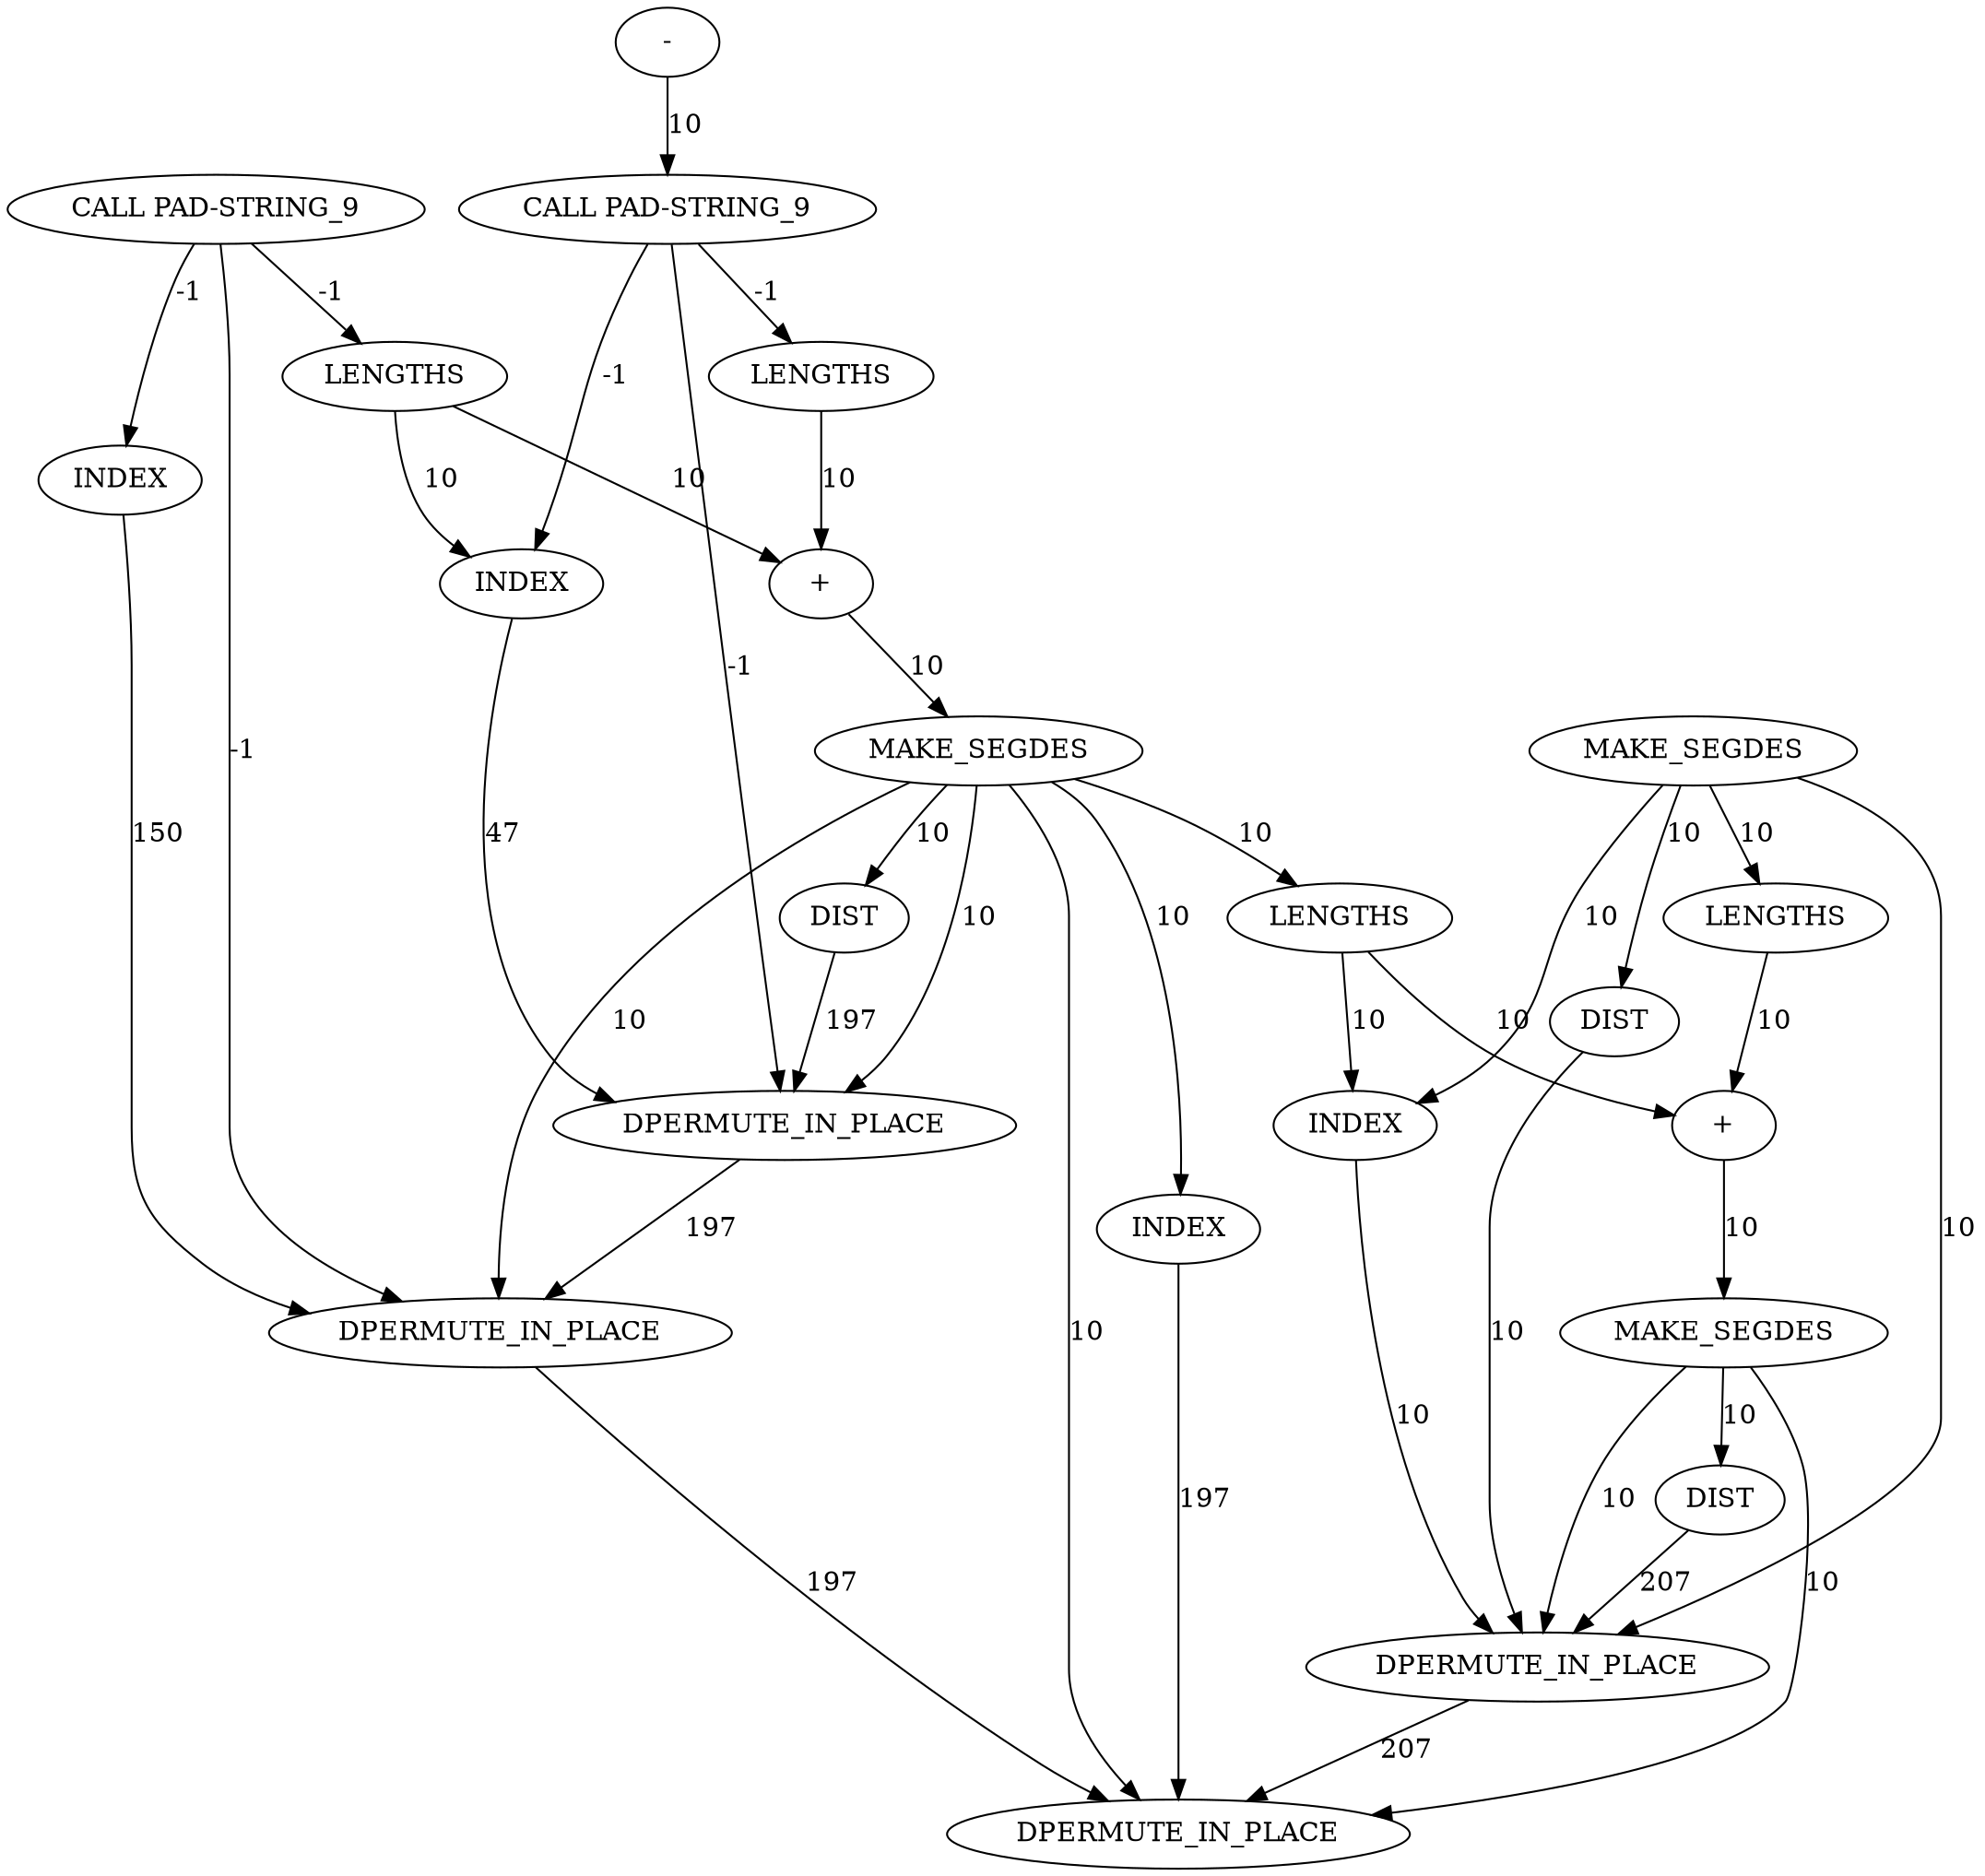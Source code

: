 digraph {
	ep_A_INST_8535 [label=LENGTHS cost=260]
	ep_A_INST_8547 [label=DIST cost=471]
	ep_A_INST_1280 [label="CALL PAD-STRING_9" cost=0]
	ep_A_INST_8451 [label=INDEX cost=1761]
	ep_A_INST_10400 [label=DPERMUTE_IN_PLACE cost=3779]
	ep_A_INST_8536 [label="+" cost=385]
	ep_A_INST_8525 [label=INDEX cost=2277]
	ep_A_INST_1284 [label="CALL PAD-STRING_9" cost=0]
	ep_A_INST_8497 [label=MAKE_SEGDES cost=261]
	ep_A_INST_8443 [label=LENGTHS cost=384]
	ep_A_INST_8517 [label=LENGTHS cost=261]
	ep_A_INST_8541 [label=MAKE_SEGDES cost=299]
	ep_A_INST_8503 [label=DIST cost=427]
	ep_A_INST_8473 [label=DIST cost=302]
	ep_A_INST_8462 [label="+" cost=262]
	ep_A_INST_10403 [label=DPERMUTE_IN_PLACE cost=644]
	ep_A_INST_8439 [label=INDEX cost=3353]
	ep_A_INST_10402 [label=DPERMUTE_IN_PLACE cost=689]
	ep_A_INST_8467 [label=MAKE_SEGDES cost=300]
	ep_A_INST_8429 [label="-" cost=2236]
	ep_A_INST_8461 [label=LENGTHS cost=217]
	ep_A_INST_10401 [label=DPERMUTE_IN_PLACE cost=729]
	ep_A_INST_8513 [label=INDEX cost=1629]
	ep_A_INST_8535 -> ep_A_INST_8536 [label=10 cost=10]
	ep_A_INST_8547 -> ep_A_INST_10402 [label=207 cost=207]
	ep_A_INST_1280 -> ep_A_INST_8439 [label=-1 cost=-1]
	ep_A_INST_1280 -> ep_A_INST_8443 [label=-1 cost=-1]
	ep_A_INST_1280 -> ep_A_INST_10401 [label=-1 cost=-1]
	ep_A_INST_8451 -> ep_A_INST_10400 [label=47 cost=47]
	ep_A_INST_10400 -> ep_A_INST_10401 [label=197 cost=197]
	ep_A_INST_8536 -> ep_A_INST_8541 [label=10 cost=10]
	ep_A_INST_8525 -> ep_A_INST_10402 [label=10 cost=10]
	ep_A_INST_1284 -> ep_A_INST_8451 [label=-1 cost=-1]
	ep_A_INST_1284 -> ep_A_INST_8461 [label=-1 cost=-1]
	ep_A_INST_1284 -> ep_A_INST_10400 [label=-1 cost=-1]
	ep_A_INST_8497 -> ep_A_INST_8503 [label=10 cost=10]
	ep_A_INST_8497 -> ep_A_INST_8525 [label=10 cost=10]
	ep_A_INST_8497 -> ep_A_INST_8535 [label=10 cost=10]
	ep_A_INST_8497 -> ep_A_INST_10402 [label=10 cost=10]
	ep_A_INST_8443 -> ep_A_INST_8451 [label=10 cost=10]
	ep_A_INST_8443 -> ep_A_INST_8462 [label=10 cost=10]
	ep_A_INST_8517 -> ep_A_INST_8525 [label=10 cost=10]
	ep_A_INST_8517 -> ep_A_INST_8536 [label=10 cost=10]
	ep_A_INST_8541 -> ep_A_INST_8547 [label=10 cost=10]
	ep_A_INST_8541 -> ep_A_INST_10402 [label=10 cost=10]
	ep_A_INST_8541 -> ep_A_INST_10403 [label=10 cost=10]
	ep_A_INST_8503 -> ep_A_INST_10402 [label=10 cost=10]
	ep_A_INST_8473 -> ep_A_INST_10400 [label=197 cost=197]
	ep_A_INST_8462 -> ep_A_INST_8467 [label=10 cost=10]
	ep_A_INST_8439 -> ep_A_INST_10401 [label=150 cost=150]
	ep_A_INST_10402 -> ep_A_INST_10403 [label=207 cost=207]
	ep_A_INST_8467 -> ep_A_INST_8473 [label=10 cost=10]
	ep_A_INST_8467 -> ep_A_INST_10400 [label=10 cost=10]
	ep_A_INST_8467 -> ep_A_INST_10401 [label=10 cost=10]
	ep_A_INST_8467 -> ep_A_INST_8513 [label=10 cost=10]
	ep_A_INST_8467 -> ep_A_INST_8517 [label=10 cost=10]
	ep_A_INST_8467 -> ep_A_INST_10403 [label=10 cost=10]
	ep_A_INST_8429 -> ep_A_INST_1284 [label=10 cost=10]
	ep_A_INST_8461 -> ep_A_INST_8462 [label=10 cost=10]
	ep_A_INST_10401 -> ep_A_INST_10403 [label=197 cost=197]
	ep_A_INST_8513 -> ep_A_INST_10403 [label=197 cost=197]
}
